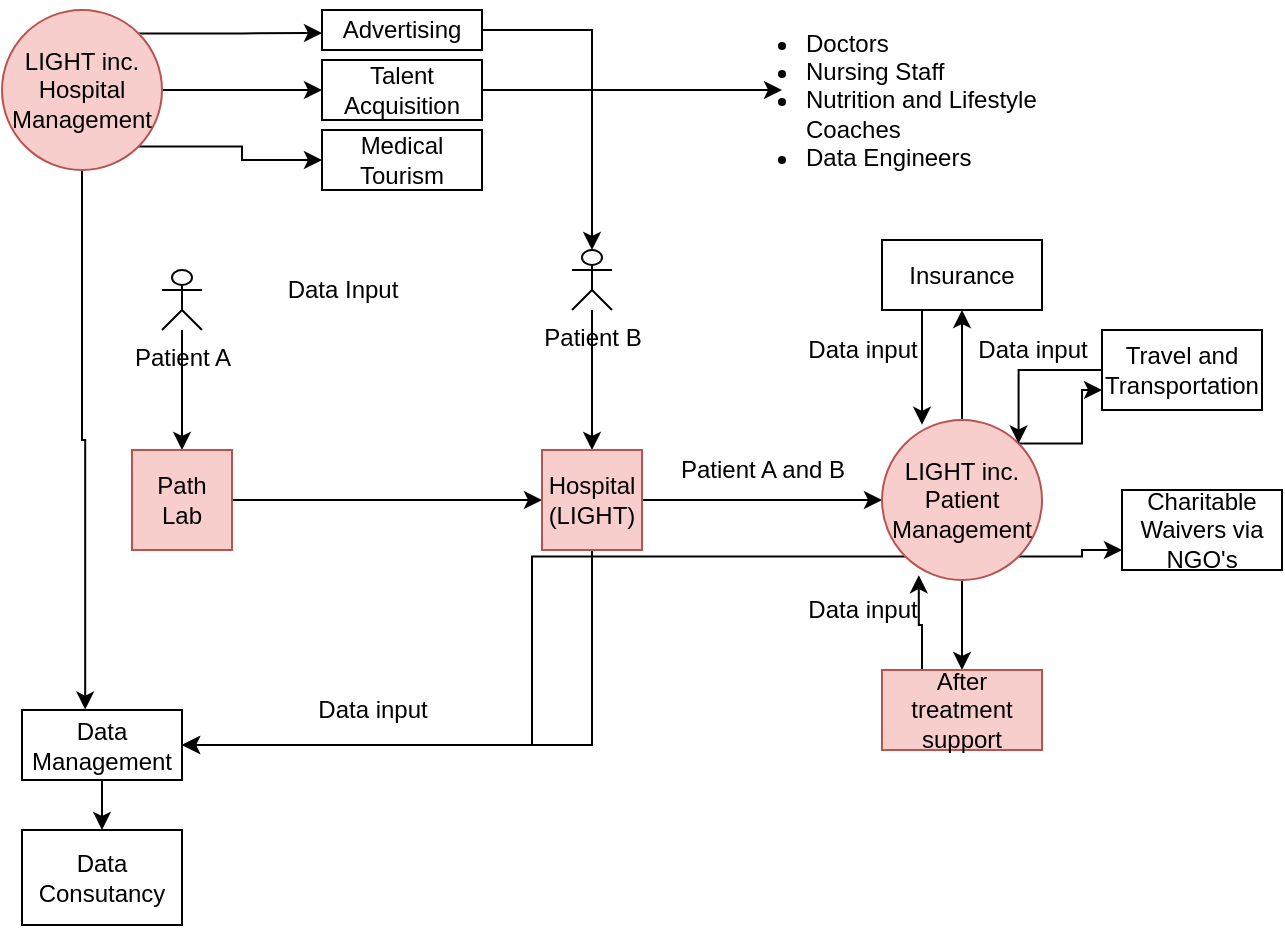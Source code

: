 <mxfile version="14.9.0" type="github"><diagram id="IfVlFZqei4lA03isaQtW" name="Page-1"><mxGraphModel dx="1038" dy="547" grid="1" gridSize="10" guides="1" tooltips="1" connect="1" arrows="1" fold="1" page="1" pageScale="1" pageWidth="827" pageHeight="1169" math="0" shadow="0"><root><mxCell id="0"/><mxCell id="1" parent="0"/><mxCell id="mZJFQQbD5M4cQzP5Bpn8-11" value="" style="edgeStyle=orthogonalEdgeStyle;rounded=0;orthogonalLoop=1;jettySize=auto;html=1;" parent="1" source="mZJFQQbD5M4cQzP5Bpn8-2" target="mZJFQQbD5M4cQzP5Bpn8-7" edge="1"><mxGeometry relative="1" as="geometry"/></mxCell><mxCell id="mZJFQQbD5M4cQzP5Bpn8-2" value="Patient A" style="shape=umlActor;verticalLabelPosition=bottom;verticalAlign=top;html=1;outlineConnect=0;" parent="1" vertex="1"><mxGeometry x="90" y="140" width="20" height="30" as="geometry"/></mxCell><mxCell id="mZJFQQbD5M4cQzP5Bpn8-12" value="" style="edgeStyle=orthogonalEdgeStyle;rounded=0;orthogonalLoop=1;jettySize=auto;html=1;" parent="1" source="mZJFQQbD5M4cQzP5Bpn8-6" target="mZJFQQbD5M4cQzP5Bpn8-8" edge="1"><mxGeometry relative="1" as="geometry"/></mxCell><mxCell id="mZJFQQbD5M4cQzP5Bpn8-6" value="Patient B" style="shape=umlActor;verticalLabelPosition=bottom;verticalAlign=top;html=1;outlineConnect=0;" parent="1" vertex="1"><mxGeometry x="295" y="130" width="20" height="30" as="geometry"/></mxCell><mxCell id="mZJFQQbD5M4cQzP5Bpn8-15" style="edgeStyle=orthogonalEdgeStyle;rounded=0;orthogonalLoop=1;jettySize=auto;html=1;entryX=0;entryY=0.5;entryDx=0;entryDy=0;" parent="1" source="mZJFQQbD5M4cQzP5Bpn8-7" target="mZJFQQbD5M4cQzP5Bpn8-8" edge="1"><mxGeometry relative="1" as="geometry"/></mxCell><mxCell id="mZJFQQbD5M4cQzP5Bpn8-7" value="Path Lab" style="whiteSpace=wrap;html=1;aspect=fixed;fillColor=#f8cecc;strokeColor=#b85450;" parent="1" vertex="1"><mxGeometry x="75" y="230" width="50" height="50" as="geometry"/></mxCell><mxCell id="mZJFQQbD5M4cQzP5Bpn8-43" style="edgeStyle=orthogonalEdgeStyle;rounded=0;orthogonalLoop=1;jettySize=auto;html=1;exitX=1;exitY=0.5;exitDx=0;exitDy=0;entryX=0;entryY=0.5;entryDx=0;entryDy=0;" parent="1" source="mZJFQQbD5M4cQzP5Bpn8-8" target="mZJFQQbD5M4cQzP5Bpn8-37" edge="1"><mxGeometry relative="1" as="geometry"/></mxCell><mxCell id="mZJFQQbD5M4cQzP5Bpn8-80" style="edgeStyle=orthogonalEdgeStyle;rounded=0;orthogonalLoop=1;jettySize=auto;html=1;exitX=0.5;exitY=1;exitDx=0;exitDy=0;entryX=1;entryY=0.5;entryDx=0;entryDy=0;" parent="1" source="mZJFQQbD5M4cQzP5Bpn8-8" target="mZJFQQbD5M4cQzP5Bpn8-33" edge="1"><mxGeometry relative="1" as="geometry"/></mxCell><mxCell id="mZJFQQbD5M4cQzP5Bpn8-8" value="Hospital&lt;br&gt;(LIGHT)" style="whiteSpace=wrap;html=1;aspect=fixed;fillColor=#f8cecc;strokeColor=#b85450;" parent="1" vertex="1"><mxGeometry x="280" y="230" width="50" height="50" as="geometry"/></mxCell><mxCell id="mZJFQQbD5M4cQzP5Bpn8-29" value="" style="edgeStyle=orthogonalEdgeStyle;rounded=0;orthogonalLoop=1;jettySize=auto;html=1;" parent="1" source="mZJFQQbD5M4cQzP5Bpn8-20" target="mZJFQQbD5M4cQzP5Bpn8-23" edge="1"><mxGeometry relative="1" as="geometry"/></mxCell><mxCell id="mZJFQQbD5M4cQzP5Bpn8-30" style="edgeStyle=orthogonalEdgeStyle;rounded=0;orthogonalLoop=1;jettySize=auto;html=1;exitX=1;exitY=0;exitDx=0;exitDy=0;" parent="1" source="mZJFQQbD5M4cQzP5Bpn8-20" edge="1"><mxGeometry relative="1" as="geometry"><mxPoint x="170" y="21.5" as="targetPoint"/></mxGeometry></mxCell><mxCell id="mZJFQQbD5M4cQzP5Bpn8-71" style="edgeStyle=orthogonalEdgeStyle;rounded=0;orthogonalLoop=1;jettySize=auto;html=1;exitX=0.5;exitY=1;exitDx=0;exitDy=0;entryX=0.395;entryY=-0.006;entryDx=0;entryDy=0;entryPerimeter=0;" parent="1" source="mZJFQQbD5M4cQzP5Bpn8-20" target="mZJFQQbD5M4cQzP5Bpn8-33" edge="1"><mxGeometry relative="1" as="geometry"/></mxCell><mxCell id="mZJFQQbD5M4cQzP5Bpn8-87" style="edgeStyle=orthogonalEdgeStyle;rounded=0;orthogonalLoop=1;jettySize=auto;html=1;exitX=1;exitY=1;exitDx=0;exitDy=0;entryX=0;entryY=0.5;entryDx=0;entryDy=0;" parent="1" source="mZJFQQbD5M4cQzP5Bpn8-20" target="mZJFQQbD5M4cQzP5Bpn8-86" edge="1"><mxGeometry relative="1" as="geometry"/></mxCell><mxCell id="mZJFQQbD5M4cQzP5Bpn8-20" value="LIGHT inc. Hospital Management" style="ellipse;whiteSpace=wrap;html=1;aspect=fixed;fillColor=#f8cecc;strokeColor=#b85450;" parent="1" vertex="1"><mxGeometry x="10" y="10" width="80" height="80" as="geometry"/></mxCell><mxCell id="mZJFQQbD5M4cQzP5Bpn8-61" style="edgeStyle=orthogonalEdgeStyle;rounded=0;orthogonalLoop=1;jettySize=auto;html=1;exitX=1;exitY=0.5;exitDx=0;exitDy=0;" parent="1" source="mZJFQQbD5M4cQzP5Bpn8-23" edge="1"><mxGeometry relative="1" as="geometry"><mxPoint x="400" y="50" as="targetPoint"/></mxGeometry></mxCell><mxCell id="mZJFQQbD5M4cQzP5Bpn8-23" value="Talent Acquisition" style="rounded=0;whiteSpace=wrap;html=1;" parent="1" vertex="1"><mxGeometry x="170" y="35" width="80" height="30" as="geometry"/></mxCell><mxCell id="mZJFQQbD5M4cQzP5Bpn8-35" style="edgeStyle=orthogonalEdgeStyle;rounded=0;orthogonalLoop=1;jettySize=auto;html=1;exitX=1;exitY=0.5;exitDx=0;exitDy=0;entryX=0.5;entryY=0;entryDx=0;entryDy=0;entryPerimeter=0;" parent="1" source="mZJFQQbD5M4cQzP5Bpn8-32" target="mZJFQQbD5M4cQzP5Bpn8-6" edge="1"><mxGeometry relative="1" as="geometry"/></mxCell><mxCell id="mZJFQQbD5M4cQzP5Bpn8-32" value="Advertising" style="rounded=0;whiteSpace=wrap;html=1;" parent="1" vertex="1"><mxGeometry x="170" y="10" width="80" height="20" as="geometry"/></mxCell><mxCell id="mZJFQQbD5M4cQzP5Bpn8-84" value="" style="edgeStyle=orthogonalEdgeStyle;rounded=0;orthogonalLoop=1;jettySize=auto;html=1;" parent="1" source="mZJFQQbD5M4cQzP5Bpn8-33" target="mZJFQQbD5M4cQzP5Bpn8-83" edge="1"><mxGeometry relative="1" as="geometry"/></mxCell><mxCell id="mZJFQQbD5M4cQzP5Bpn8-33" value="Data Management" style="rounded=0;whiteSpace=wrap;html=1;" parent="1" vertex="1"><mxGeometry x="20" y="360" width="80" height="35" as="geometry"/></mxCell><mxCell id="mZJFQQbD5M4cQzP5Bpn8-56" value="" style="edgeStyle=orthogonalEdgeStyle;rounded=0;orthogonalLoop=1;jettySize=auto;html=1;" parent="1" source="mZJFQQbD5M4cQzP5Bpn8-37" target="mZJFQQbD5M4cQzP5Bpn8-44" edge="1"><mxGeometry relative="1" as="geometry"/></mxCell><mxCell id="mZJFQQbD5M4cQzP5Bpn8-58" style="edgeStyle=orthogonalEdgeStyle;rounded=0;orthogonalLoop=1;jettySize=auto;html=1;exitX=1;exitY=0;exitDx=0;exitDy=0;entryX=0;entryY=0.75;entryDx=0;entryDy=0;" parent="1" source="mZJFQQbD5M4cQzP5Bpn8-37" target="mZJFQQbD5M4cQzP5Bpn8-45" edge="1"><mxGeometry relative="1" as="geometry"/></mxCell><mxCell id="mZJFQQbD5M4cQzP5Bpn8-59" style="edgeStyle=orthogonalEdgeStyle;rounded=0;orthogonalLoop=1;jettySize=auto;html=1;exitX=1;exitY=1;exitDx=0;exitDy=0;entryX=0;entryY=0.75;entryDx=0;entryDy=0;" parent="1" source="mZJFQQbD5M4cQzP5Bpn8-37" target="mZJFQQbD5M4cQzP5Bpn8-46" edge="1"><mxGeometry relative="1" as="geometry"/></mxCell><mxCell id="mZJFQQbD5M4cQzP5Bpn8-60" value="" style="edgeStyle=orthogonalEdgeStyle;rounded=0;orthogonalLoop=1;jettySize=auto;html=1;" parent="1" source="mZJFQQbD5M4cQzP5Bpn8-37" target="mZJFQQbD5M4cQzP5Bpn8-47" edge="1"><mxGeometry relative="1" as="geometry"/></mxCell><mxCell id="mZJFQQbD5M4cQzP5Bpn8-81" style="edgeStyle=orthogonalEdgeStyle;rounded=0;orthogonalLoop=1;jettySize=auto;html=1;exitX=0;exitY=1;exitDx=0;exitDy=0;entryX=1;entryY=0.5;entryDx=0;entryDy=0;" parent="1" source="mZJFQQbD5M4cQzP5Bpn8-37" target="mZJFQQbD5M4cQzP5Bpn8-33" edge="1"><mxGeometry relative="1" as="geometry"/></mxCell><mxCell id="mZJFQQbD5M4cQzP5Bpn8-37" value="LIGHT inc. Patient Management" style="ellipse;whiteSpace=wrap;html=1;aspect=fixed;fillColor=#f8cecc;strokeColor=#b85450;" parent="1" vertex="1"><mxGeometry x="450" y="215" width="80" height="80" as="geometry"/></mxCell><mxCell id="mZJFQQbD5M4cQzP5Bpn8-42" value="Patient A and B" style="text;html=1;align=center;verticalAlign=middle;resizable=0;points=[];autosize=1;strokeColor=none;" parent="1" vertex="1"><mxGeometry x="340" y="230" width="100" height="20" as="geometry"/></mxCell><mxCell id="mZJFQQbD5M4cQzP5Bpn8-72" style="edgeStyle=orthogonalEdgeStyle;rounded=0;orthogonalLoop=1;jettySize=auto;html=1;exitX=0.25;exitY=1;exitDx=0;exitDy=0;entryX=0.25;entryY=0.03;entryDx=0;entryDy=0;entryPerimeter=0;" parent="1" source="mZJFQQbD5M4cQzP5Bpn8-44" target="mZJFQQbD5M4cQzP5Bpn8-37" edge="1"><mxGeometry relative="1" as="geometry"/></mxCell><mxCell id="mZJFQQbD5M4cQzP5Bpn8-44" value="Insurance" style="rounded=0;whiteSpace=wrap;html=1;" parent="1" vertex="1"><mxGeometry x="450" y="125" width="80" height="35" as="geometry"/></mxCell><mxCell id="mZJFQQbD5M4cQzP5Bpn8-73" style="edgeStyle=orthogonalEdgeStyle;rounded=0;orthogonalLoop=1;jettySize=auto;html=1;exitX=0;exitY=0.5;exitDx=0;exitDy=0;entryX=1;entryY=0;entryDx=0;entryDy=0;" parent="1" source="mZJFQQbD5M4cQzP5Bpn8-45" target="mZJFQQbD5M4cQzP5Bpn8-37" edge="1"><mxGeometry relative="1" as="geometry"/></mxCell><mxCell id="mZJFQQbD5M4cQzP5Bpn8-45" value="Travel and Transportation" style="rounded=0;whiteSpace=wrap;html=1;" parent="1" vertex="1"><mxGeometry x="560" y="170" width="80" height="40" as="geometry"/></mxCell><mxCell id="mZJFQQbD5M4cQzP5Bpn8-46" value="Charitable Waivers via NGO's" style="rounded=0;whiteSpace=wrap;html=1;" parent="1" vertex="1"><mxGeometry x="570" y="250" width="80" height="40" as="geometry"/></mxCell><mxCell id="mZJFQQbD5M4cQzP5Bpn8-74" style="edgeStyle=orthogonalEdgeStyle;rounded=0;orthogonalLoop=1;jettySize=auto;html=1;exitX=0.25;exitY=0;exitDx=0;exitDy=0;entryX=0.23;entryY=0.97;entryDx=0;entryDy=0;entryPerimeter=0;" parent="1" source="mZJFQQbD5M4cQzP5Bpn8-47" target="mZJFQQbD5M4cQzP5Bpn8-37" edge="1"><mxGeometry relative="1" as="geometry"/></mxCell><mxCell id="mZJFQQbD5M4cQzP5Bpn8-47" value="After treatment support" style="rounded=0;whiteSpace=wrap;html=1;fillColor=#f8cecc;strokeColor=#b85450;" parent="1" vertex="1"><mxGeometry x="450" y="340" width="80" height="40" as="geometry"/></mxCell><mxCell id="mZJFQQbD5M4cQzP5Bpn8-62" value="&lt;ul&gt;&lt;li&gt;Doctors&lt;/li&gt;&lt;li&gt;Nursing Staff&lt;/li&gt;&lt;li&gt;Nutrition and Lifestyle Coaches&amp;nbsp;&lt;/li&gt;&lt;li&gt;Data Engineers&lt;/li&gt;&lt;/ul&gt;" style="text;strokeColor=none;fillColor=none;html=1;whiteSpace=wrap;verticalAlign=middle;overflow=hidden;" parent="1" vertex="1"><mxGeometry x="370" y="5" width="190" height="90" as="geometry"/></mxCell><mxCell id="mZJFQQbD5M4cQzP5Bpn8-66" value="Data Input" style="text;html=1;align=center;verticalAlign=middle;resizable=0;points=[];autosize=1;strokeColor=none;" parent="1" vertex="1"><mxGeometry x="145" y="140" width="70" height="20" as="geometry"/></mxCell><mxCell id="mZJFQQbD5M4cQzP5Bpn8-75" value="Data input" style="text;html=1;align=center;verticalAlign=middle;resizable=0;points=[];autosize=1;strokeColor=none;" parent="1" vertex="1"><mxGeometry x="405" y="300" width="70" height="20" as="geometry"/></mxCell><mxCell id="mZJFQQbD5M4cQzP5Bpn8-76" value="Data input" style="text;html=1;align=center;verticalAlign=middle;resizable=0;points=[];autosize=1;strokeColor=none;" parent="1" vertex="1"><mxGeometry x="405" y="170" width="70" height="20" as="geometry"/></mxCell><mxCell id="mZJFQQbD5M4cQzP5Bpn8-78" value="Data input" style="text;html=1;align=center;verticalAlign=middle;resizable=0;points=[];autosize=1;strokeColor=none;" parent="1" vertex="1"><mxGeometry x="490" y="170" width="70" height="20" as="geometry"/></mxCell><mxCell id="mZJFQQbD5M4cQzP5Bpn8-82" value="Data input" style="text;html=1;align=center;verticalAlign=middle;resizable=0;points=[];autosize=1;strokeColor=none;" parent="1" vertex="1"><mxGeometry x="160" y="350" width="70" height="20" as="geometry"/></mxCell><mxCell id="mZJFQQbD5M4cQzP5Bpn8-83" value="Data Consutancy" style="whiteSpace=wrap;html=1;rounded=0;" parent="1" vertex="1"><mxGeometry x="20" y="420" width="80" height="47.5" as="geometry"/></mxCell><mxCell id="mZJFQQbD5M4cQzP5Bpn8-86" value="Medical Tourism" style="rounded=0;whiteSpace=wrap;html=1;" parent="1" vertex="1"><mxGeometry x="170" y="70" width="80" height="30" as="geometry"/></mxCell></root></mxGraphModel></diagram></mxfile>